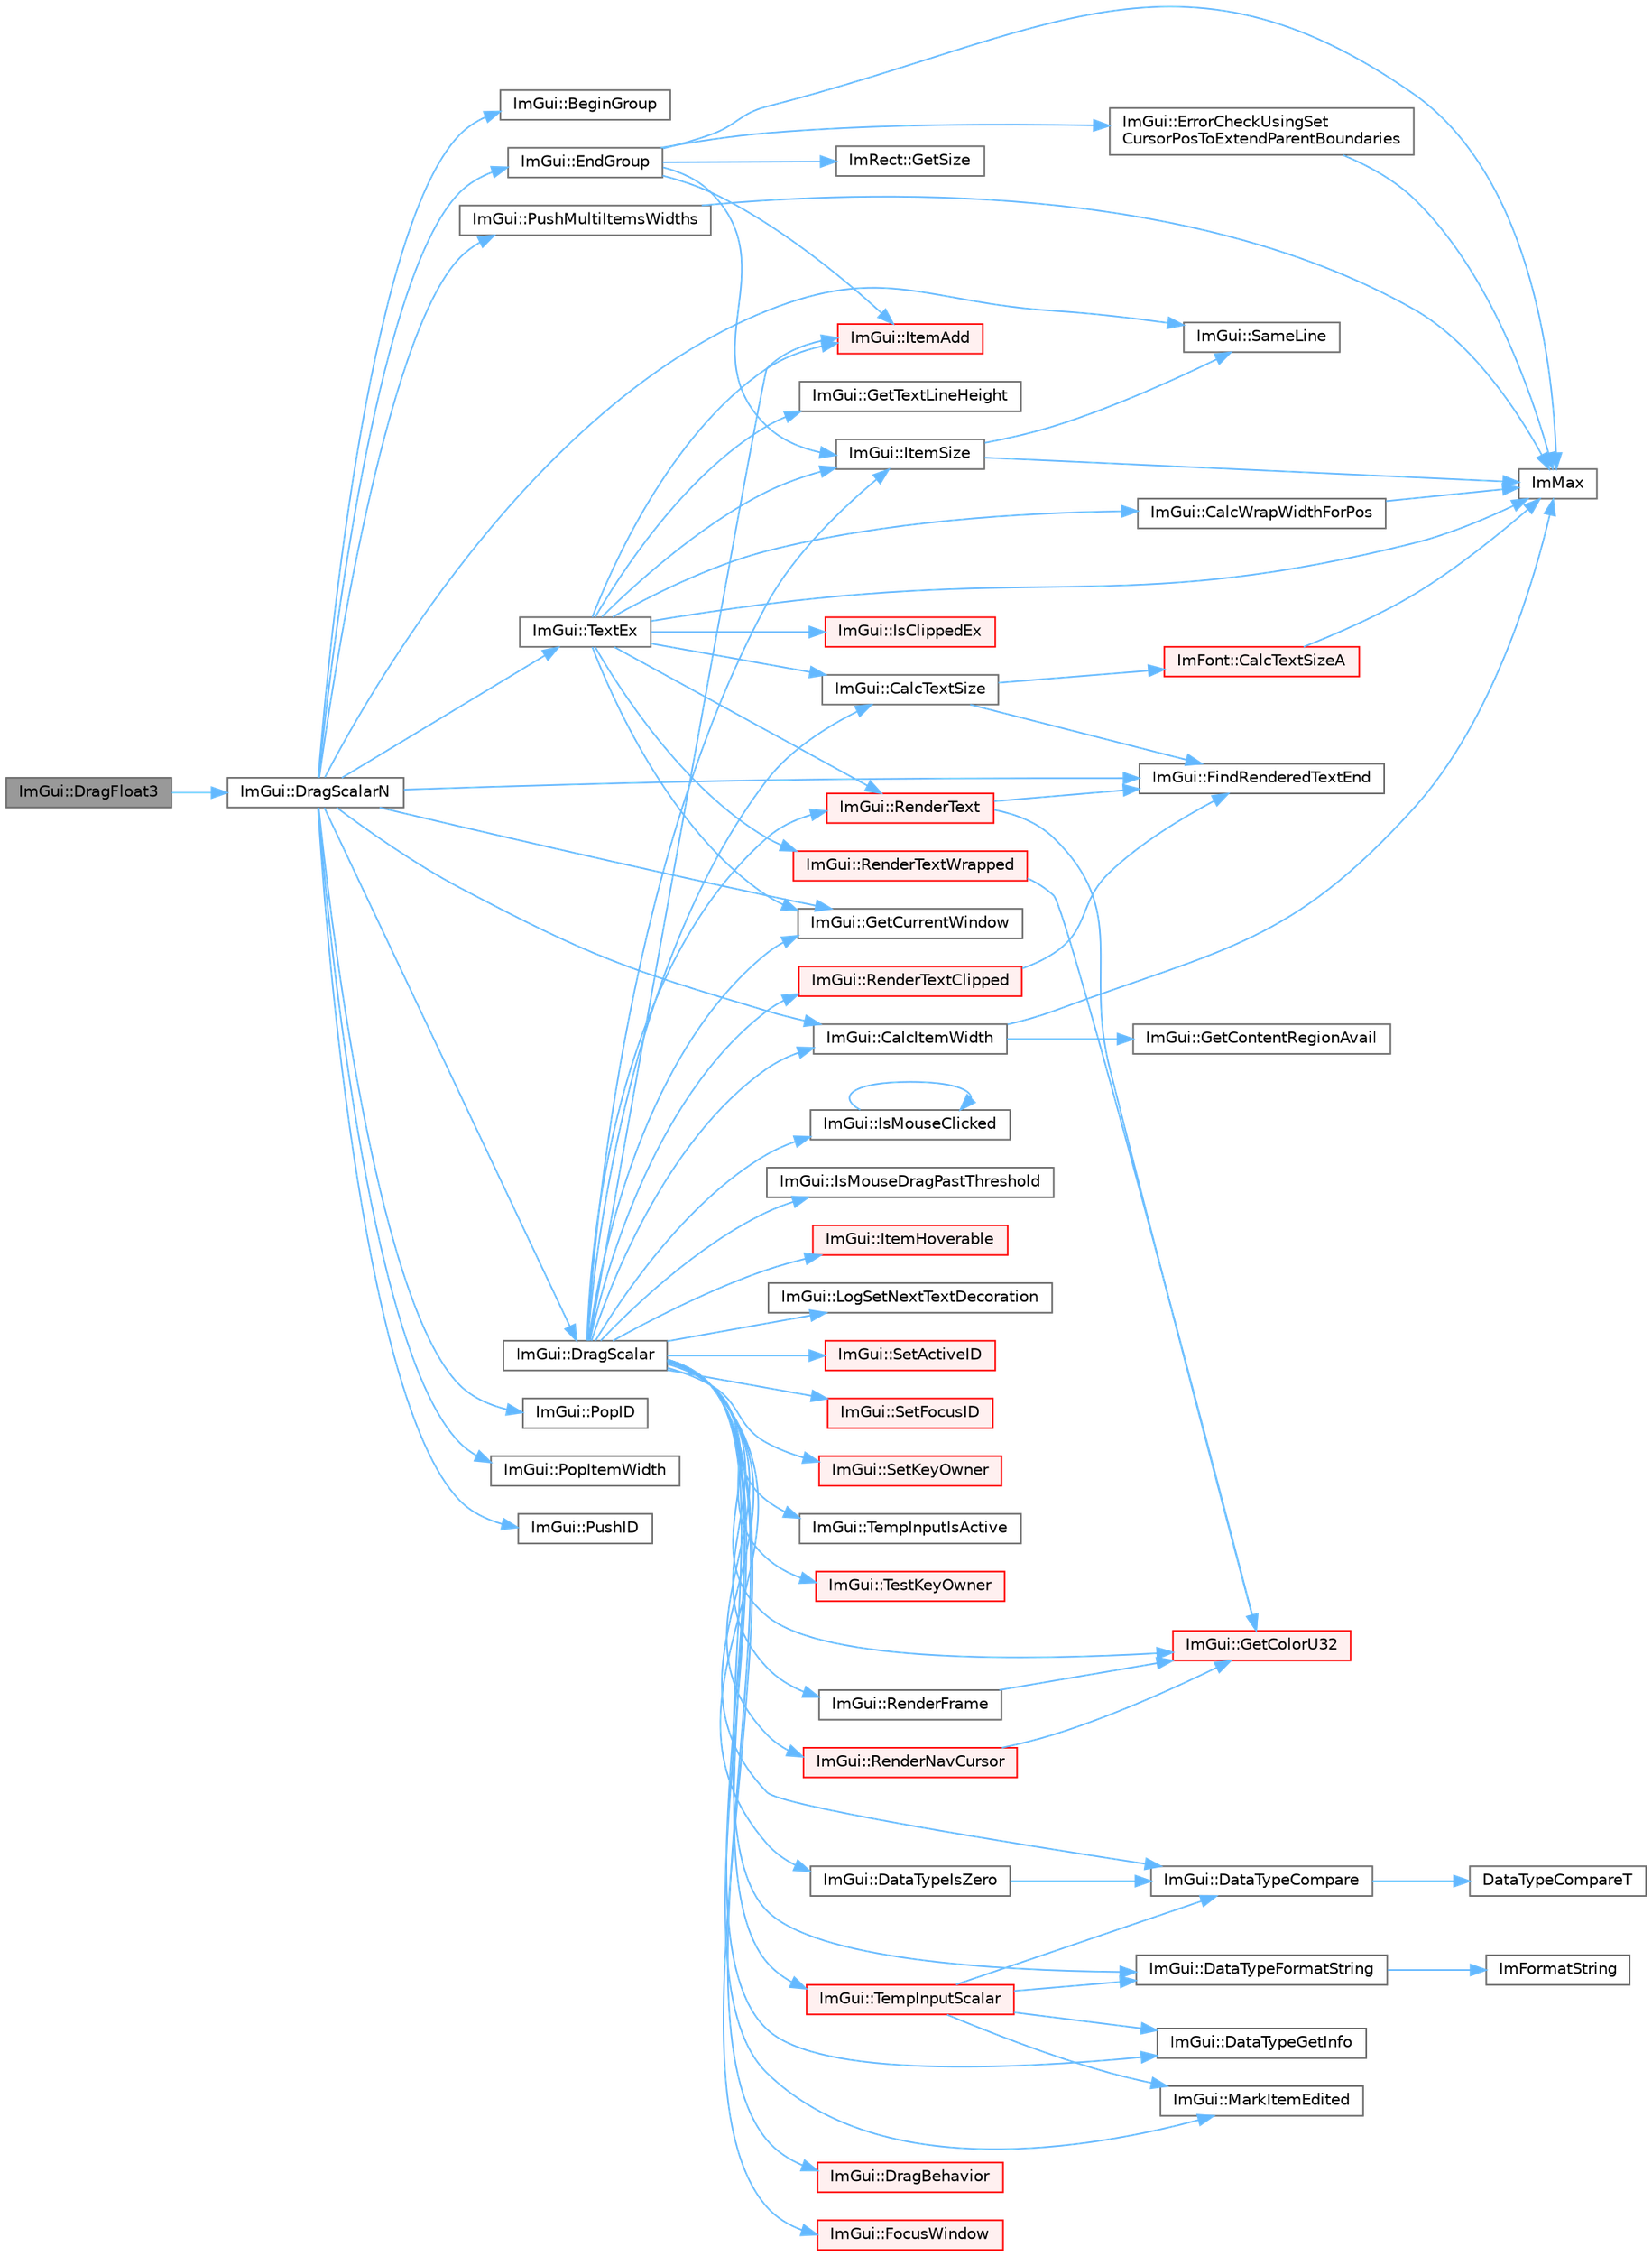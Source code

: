 digraph "ImGui::DragFloat3"
{
 // LATEX_PDF_SIZE
  bgcolor="transparent";
  edge [fontname=Helvetica,fontsize=10,labelfontname=Helvetica,labelfontsize=10];
  node [fontname=Helvetica,fontsize=10,shape=box,height=0.2,width=0.4];
  rankdir="LR";
  Node1 [id="Node000001",label="ImGui::DragFloat3",height=0.2,width=0.4,color="gray40", fillcolor="grey60", style="filled", fontcolor="black",tooltip=" "];
  Node1 -> Node2 [id="edge80_Node000001_Node000002",color="steelblue1",style="solid",tooltip=" "];
  Node2 [id="Node000002",label="ImGui::DragScalarN",height=0.2,width=0.4,color="grey40", fillcolor="white", style="filled",URL="$namespace_im_gui.html#a1265d2b30ced1fca909e26c8f718fcbd",tooltip=" "];
  Node2 -> Node3 [id="edge81_Node000002_Node000003",color="steelblue1",style="solid",tooltip=" "];
  Node3 [id="Node000003",label="ImGui::BeginGroup",height=0.2,width=0.4,color="grey40", fillcolor="white", style="filled",URL="$namespace_im_gui.html#a42407e196b7ed2a8755bff28aae9805f",tooltip=" "];
  Node2 -> Node4 [id="edge82_Node000002_Node000004",color="steelblue1",style="solid",tooltip=" "];
  Node4 [id="Node000004",label="ImGui::CalcItemWidth",height=0.2,width=0.4,color="grey40", fillcolor="white", style="filled",URL="$namespace_im_gui.html#ab3b3ba92ebd8bca4a552dd93321a1994",tooltip=" "];
  Node4 -> Node5 [id="edge83_Node000004_Node000005",color="steelblue1",style="solid",tooltip=" "];
  Node5 [id="Node000005",label="ImGui::GetContentRegionAvail",height=0.2,width=0.4,color="grey40", fillcolor="white", style="filled",URL="$namespace_im_gui.html#a410c8e19b2fea8b52746ca11b3930301",tooltip=" "];
  Node4 -> Node6 [id="edge84_Node000004_Node000006",color="steelblue1",style="solid",tooltip=" "];
  Node6 [id="Node000006",label="ImMax",height=0.2,width=0.4,color="grey40", fillcolor="white", style="filled",URL="$imgui__internal_8h.html#a7667efd95147d0422f140917c71a9226",tooltip=" "];
  Node2 -> Node7 [id="edge85_Node000002_Node000007",color="steelblue1",style="solid",tooltip=" "];
  Node7 [id="Node000007",label="ImGui::DragScalar",height=0.2,width=0.4,color="grey40", fillcolor="white", style="filled",URL="$namespace_im_gui.html#a17d8926e8f44a6d00575b12081c51fe0",tooltip=" "];
  Node7 -> Node4 [id="edge86_Node000007_Node000004",color="steelblue1",style="solid",tooltip=" "];
  Node7 -> Node8 [id="edge87_Node000007_Node000008",color="steelblue1",style="solid",tooltip=" "];
  Node8 [id="Node000008",label="ImGui::CalcTextSize",height=0.2,width=0.4,color="grey40", fillcolor="white", style="filled",URL="$namespace_im_gui.html#a848b9db6cc4a186751c0ecebcaadc33b",tooltip=" "];
  Node8 -> Node9 [id="edge88_Node000008_Node000009",color="steelblue1",style="solid",tooltip=" "];
  Node9 [id="Node000009",label="ImFont::CalcTextSizeA",height=0.2,width=0.4,color="red", fillcolor="#FFF0F0", style="filled",URL="$struct_im_font.html#a418146c00c3dee351a411b952cce5175",tooltip=" "];
  Node9 -> Node6 [id="edge89_Node000009_Node000006",color="steelblue1",style="solid",tooltip=" "];
  Node8 -> Node16 [id="edge90_Node000008_Node000016",color="steelblue1",style="solid",tooltip=" "];
  Node16 [id="Node000016",label="ImGui::FindRenderedTextEnd",height=0.2,width=0.4,color="grey40", fillcolor="white", style="filled",URL="$namespace_im_gui.html#a7671e1dbc803a31b06081b52a771d83f",tooltip=" "];
  Node7 -> Node17 [id="edge91_Node000007_Node000017",color="steelblue1",style="solid",tooltip=" "];
  Node17 [id="Node000017",label="ImGui::DataTypeCompare",height=0.2,width=0.4,color="grey40", fillcolor="white", style="filled",URL="$namespace_im_gui.html#aa859c7a74393669eb8418a82b5b174e7",tooltip=" "];
  Node17 -> Node18 [id="edge92_Node000017_Node000018",color="steelblue1",style="solid",tooltip=" "];
  Node18 [id="Node000018",label="DataTypeCompareT",height=0.2,width=0.4,color="grey40", fillcolor="white", style="filled",URL="$imgui__widgets_8cpp.html#a912c66d17cb3b09d5daac6e6b992a9a2",tooltip=" "];
  Node7 -> Node19 [id="edge93_Node000007_Node000019",color="steelblue1",style="solid",tooltip=" "];
  Node19 [id="Node000019",label="ImGui::DataTypeFormatString",height=0.2,width=0.4,color="grey40", fillcolor="white", style="filled",URL="$namespace_im_gui.html#a5fda8e22d0e4721940aefcb7232b1f82",tooltip=" "];
  Node19 -> Node20 [id="edge94_Node000019_Node000020",color="steelblue1",style="solid",tooltip=" "];
  Node20 [id="Node000020",label="ImFormatString",height=0.2,width=0.4,color="grey40", fillcolor="white", style="filled",URL="$imgui_8cpp.html#a75ccaf7d676b1f567ba888ae42ac3809",tooltip=" "];
  Node7 -> Node21 [id="edge95_Node000007_Node000021",color="steelblue1",style="solid",tooltip=" "];
  Node21 [id="Node000021",label="ImGui::DataTypeGetInfo",height=0.2,width=0.4,color="grey40", fillcolor="white", style="filled",URL="$namespace_im_gui.html#a5b25ed1443e5a28d5a5725892e896578",tooltip=" "];
  Node7 -> Node22 [id="edge96_Node000007_Node000022",color="steelblue1",style="solid",tooltip=" "];
  Node22 [id="Node000022",label="ImGui::DataTypeIsZero",height=0.2,width=0.4,color="grey40", fillcolor="white", style="filled",URL="$namespace_im_gui.html#a983851235a91d00c4e7431444551c36f",tooltip=" "];
  Node22 -> Node17 [id="edge97_Node000022_Node000017",color="steelblue1",style="solid",tooltip=" "];
  Node7 -> Node23 [id="edge98_Node000007_Node000023",color="steelblue1",style="solid",tooltip=" "];
  Node23 [id="Node000023",label="ImGui::DragBehavior",height=0.2,width=0.4,color="red", fillcolor="#FFF0F0", style="filled",URL="$namespace_im_gui.html#a03fd8ebf820fd67eccfa0ee037df2d0c",tooltip=" "];
  Node7 -> Node28 [id="edge99_Node000007_Node000028",color="steelblue1",style="solid",tooltip=" "];
  Node28 [id="Node000028",label="ImGui::FocusWindow",height=0.2,width=0.4,color="red", fillcolor="#FFF0F0", style="filled",URL="$namespace_im_gui.html#a27aa6f2f3aa11778c6d023b1b223f262",tooltip=" "];
  Node7 -> Node45 [id="edge100_Node000007_Node000045",color="steelblue1",style="solid",tooltip=" "];
  Node45 [id="Node000045",label="ImGui::GetColorU32",height=0.2,width=0.4,color="red", fillcolor="#FFF0F0", style="filled",URL="$namespace_im_gui.html#a0de2d9bd347d9866511eb8d014e62556",tooltip=" "];
  Node7 -> Node47 [id="edge101_Node000007_Node000047",color="steelblue1",style="solid",tooltip=" "];
  Node47 [id="Node000047",label="ImGui::GetCurrentWindow",height=0.2,width=0.4,color="grey40", fillcolor="white", style="filled",URL="$namespace_im_gui.html#ac452417b5004ca16a814a72cff153526",tooltip=" "];
  Node7 -> Node48 [id="edge102_Node000007_Node000048",color="steelblue1",style="solid",tooltip=" "];
  Node48 [id="Node000048",label="ImGui::IsMouseClicked",height=0.2,width=0.4,color="grey40", fillcolor="white", style="filled",URL="$namespace_im_gui.html#a2d430db9485d0b3d86d51d5436225495",tooltip=" "];
  Node48 -> Node48 [id="edge103_Node000048_Node000048",color="steelblue1",style="solid",tooltip=" "];
  Node7 -> Node49 [id="edge104_Node000007_Node000049",color="steelblue1",style="solid",tooltip=" "];
  Node49 [id="Node000049",label="ImGui::IsMouseDragPastThreshold",height=0.2,width=0.4,color="grey40", fillcolor="white", style="filled",URL="$namespace_im_gui.html#ad1b3473eaad344022a022acfd45b0f5c",tooltip=" "];
  Node7 -> Node50 [id="edge105_Node000007_Node000050",color="steelblue1",style="solid",tooltip=" "];
  Node50 [id="Node000050",label="ImGui::ItemAdd",height=0.2,width=0.4,color="red", fillcolor="#FFF0F0", style="filled",URL="$namespace_im_gui.html#a0c2ccafc8d403c02a6590ac21157b9ac",tooltip=" "];
  Node7 -> Node101 [id="edge106_Node000007_Node000101",color="steelblue1",style="solid",tooltip=" "];
  Node101 [id="Node000101",label="ImGui::ItemHoverable",height=0.2,width=0.4,color="red", fillcolor="#FFF0F0", style="filled",URL="$namespace_im_gui.html#a1d7304e335dbe35c4d97b67854111ed2",tooltip=" "];
  Node7 -> Node184 [id="edge107_Node000007_Node000184",color="steelblue1",style="solid",tooltip=" "];
  Node184 [id="Node000184",label="ImGui::ItemSize",height=0.2,width=0.4,color="grey40", fillcolor="white", style="filled",URL="$namespace_im_gui.html#a4b5818a652d943ea54e0cec9fb3943d7",tooltip=" "];
  Node184 -> Node6 [id="edge108_Node000184_Node000006",color="steelblue1",style="solid",tooltip=" "];
  Node184 -> Node185 [id="edge109_Node000184_Node000185",color="steelblue1",style="solid",tooltip=" "];
  Node185 [id="Node000185",label="ImGui::SameLine",height=0.2,width=0.4,color="grey40", fillcolor="white", style="filled",URL="$namespace_im_gui.html#addd433eb3aae59119e341e80db474f66",tooltip=" "];
  Node7 -> Node270 [id="edge110_Node000007_Node000270",color="steelblue1",style="solid",tooltip=" "];
  Node270 [id="Node000270",label="ImGui::LogSetNextTextDecoration",height=0.2,width=0.4,color="grey40", fillcolor="white", style="filled",URL="$namespace_im_gui.html#a66bc1e61bff5f2170bcd2d7d071eaa22",tooltip=" "];
  Node7 -> Node292 [id="edge111_Node000007_Node000292",color="steelblue1",style="solid",tooltip=" "];
  Node292 [id="Node000292",label="ImGui::MarkItemEdited",height=0.2,width=0.4,color="grey40", fillcolor="white", style="filled",URL="$namespace_im_gui.html#a83036681a36fbee2d35b5b57a1ef72e6",tooltip=" "];
  Node7 -> Node237 [id="edge112_Node000007_Node000237",color="steelblue1",style="solid",tooltip=" "];
  Node237 [id="Node000237",label="ImGui::RenderFrame",height=0.2,width=0.4,color="grey40", fillcolor="white", style="filled",URL="$namespace_im_gui.html#a6eb97ff501764c37df4ffd99ebadeba7",tooltip=" "];
  Node237 -> Node45 [id="edge113_Node000237_Node000045",color="steelblue1",style="solid",tooltip=" "];
  Node7 -> Node238 [id="edge114_Node000007_Node000238",color="steelblue1",style="solid",tooltip=" "];
  Node238 [id="Node000238",label="ImGui::RenderNavCursor",height=0.2,width=0.4,color="red", fillcolor="#FFF0F0", style="filled",URL="$namespace_im_gui.html#a2722dcfe26c7f6e8cd522102ef5b7df2",tooltip=" "];
  Node238 -> Node45 [id="edge115_Node000238_Node000045",color="steelblue1",style="solid",tooltip=" "];
  Node7 -> Node280 [id="edge116_Node000007_Node000280",color="steelblue1",style="solid",tooltip=" "];
  Node280 [id="Node000280",label="ImGui::RenderText",height=0.2,width=0.4,color="red", fillcolor="#FFF0F0", style="filled",URL="$namespace_im_gui.html#a9971ce57f2a288ac3a12df886c5550d1",tooltip=" "];
  Node280 -> Node16 [id="edge117_Node000280_Node000016",color="steelblue1",style="solid",tooltip=" "];
  Node280 -> Node45 [id="edge118_Node000280_Node000045",color="steelblue1",style="solid",tooltip=" "];
  Node7 -> Node286 [id="edge119_Node000007_Node000286",color="steelblue1",style="solid",tooltip=" "];
  Node286 [id="Node000286",label="ImGui::RenderTextClipped",height=0.2,width=0.4,color="red", fillcolor="#FFF0F0", style="filled",URL="$namespace_im_gui.html#ab362eafae794c7364a6b96ea06f38eb9",tooltip=" "];
  Node286 -> Node16 [id="edge120_Node000286_Node000016",color="steelblue1",style="solid",tooltip=" "];
  Node7 -> Node25 [id="edge121_Node000007_Node000025",color="steelblue1",style="solid",tooltip=" "];
  Node25 [id="Node000025",label="ImGui::SetActiveID",height=0.2,width=0.4,color="red", fillcolor="#FFF0F0", style="filled",URL="$namespace_im_gui.html#a27b8ace13a8c421ee8405f0cbebe4ead",tooltip=" "];
  Node7 -> Node295 [id="edge122_Node000007_Node000295",color="steelblue1",style="solid",tooltip=" "];
  Node295 [id="Node000295",label="ImGui::SetFocusID",height=0.2,width=0.4,color="red", fillcolor="#FFF0F0", style="filled",URL="$namespace_im_gui.html#a8ad578d7141486ff12b59b0c251234e6",tooltip=" "];
  Node7 -> Node221 [id="edge123_Node000007_Node000221",color="steelblue1",style="solid",tooltip=" "];
  Node221 [id="Node000221",label="ImGui::SetKeyOwner",height=0.2,width=0.4,color="red", fillcolor="#FFF0F0", style="filled",URL="$namespace_im_gui.html#ac415798dd69ab045cda84dd14a52c3ea",tooltip=" "];
  Node7 -> Node525 [id="edge124_Node000007_Node000525",color="steelblue1",style="solid",tooltip=" "];
  Node525 [id="Node000525",label="ImGui::TempInputIsActive",height=0.2,width=0.4,color="grey40", fillcolor="white", style="filled",URL="$namespace_im_gui.html#a4e5c8dd9a681f3b8f8f36b07d84ae0e5",tooltip=" "];
  Node7 -> Node526 [id="edge125_Node000007_Node000526",color="steelblue1",style="solid",tooltip=" "];
  Node526 [id="Node000526",label="ImGui::TempInputScalar",height=0.2,width=0.4,color="red", fillcolor="#FFF0F0", style="filled",URL="$namespace_im_gui.html#a392fed3e7db2a75abf217bf84c6abce9",tooltip=" "];
  Node526 -> Node17 [id="edge126_Node000526_Node000017",color="steelblue1",style="solid",tooltip=" "];
  Node526 -> Node19 [id="edge127_Node000526_Node000019",color="steelblue1",style="solid",tooltip=" "];
  Node526 -> Node21 [id="edge128_Node000526_Node000021",color="steelblue1",style="solid",tooltip=" "];
  Node526 -> Node292 [id="edge129_Node000526_Node000292",color="steelblue1",style="solid",tooltip=" "];
  Node7 -> Node208 [id="edge130_Node000007_Node000208",color="steelblue1",style="solid",tooltip=" "];
  Node208 [id="Node000208",label="ImGui::TestKeyOwner",height=0.2,width=0.4,color="red", fillcolor="#FFF0F0", style="filled",URL="$namespace_im_gui.html#ad12c5be2f1c691e4e6656524248824fb",tooltip=" "];
  Node2 -> Node182 [id="edge131_Node000002_Node000182",color="steelblue1",style="solid",tooltip=" "];
  Node182 [id="Node000182",label="ImGui::EndGroup",height=0.2,width=0.4,color="grey40", fillcolor="white", style="filled",URL="$namespace_im_gui.html#a05fc97fc64f28a55486087f503d9a622",tooltip=" "];
  Node182 -> Node179 [id="edge132_Node000182_Node000179",color="steelblue1",style="solid",tooltip=" "];
  Node179 [id="Node000179",label="ImGui::ErrorCheckUsingSet\lCursorPosToExtendParentBoundaries",height=0.2,width=0.4,color="grey40", fillcolor="white", style="filled",URL="$namespace_im_gui.html#ad5832500c14abd9e76e376b82701385b",tooltip=" "];
  Node179 -> Node6 [id="edge133_Node000179_Node000006",color="steelblue1",style="solid",tooltip=" "];
  Node182 -> Node183 [id="edge134_Node000182_Node000183",color="steelblue1",style="solid",tooltip=" "];
  Node183 [id="Node000183",label="ImRect::GetSize",height=0.2,width=0.4,color="grey40", fillcolor="white", style="filled",URL="$struct_im_rect.html#ae459d9c50003058cfb34519a571aaf33",tooltip=" "];
  Node182 -> Node6 [id="edge135_Node000182_Node000006",color="steelblue1",style="solid",tooltip=" "];
  Node182 -> Node50 [id="edge136_Node000182_Node000050",color="steelblue1",style="solid",tooltip=" "];
  Node182 -> Node184 [id="edge137_Node000182_Node000184",color="steelblue1",style="solid",tooltip=" "];
  Node2 -> Node16 [id="edge138_Node000002_Node000016",color="steelblue1",style="solid",tooltip=" "];
  Node2 -> Node47 [id="edge139_Node000002_Node000047",color="steelblue1",style="solid",tooltip=" "];
  Node2 -> Node151 [id="edge140_Node000002_Node000151",color="steelblue1",style="solid",tooltip=" "];
  Node151 [id="Node000151",label="ImGui::PopID",height=0.2,width=0.4,color="grey40", fillcolor="white", style="filled",URL="$namespace_im_gui.html#aba0b2d8f890a5d435ae43d0c4a2d4dd1",tooltip=" "];
  Node2 -> Node172 [id="edge141_Node000002_Node000172",color="steelblue1",style="solid",tooltip=" "];
  Node172 [id="Node000172",label="ImGui::PopItemWidth",height=0.2,width=0.4,color="grey40", fillcolor="white", style="filled",URL="$namespace_im_gui.html#ad29a3fc0cb5dfc7f9fc7224512ce90bf",tooltip=" "];
  Node2 -> Node152 [id="edge142_Node000002_Node000152",color="steelblue1",style="solid",tooltip=" "];
  Node152 [id="Node000152",label="ImGui::PushID",height=0.2,width=0.4,color="grey40", fillcolor="white", style="filled",URL="$namespace_im_gui.html#a27a8533605dc5b8cabf161bf7715bbde",tooltip=" "];
  Node2 -> Node566 [id="edge143_Node000002_Node000566",color="steelblue1",style="solid",tooltip=" "];
  Node566 [id="Node000566",label="ImGui::PushMultiItemsWidths",height=0.2,width=0.4,color="grey40", fillcolor="white", style="filled",URL="$namespace_im_gui.html#a6ec35a6af1a0bbe454d79c2c63b030cc",tooltip=" "];
  Node566 -> Node6 [id="edge144_Node000566_Node000006",color="steelblue1",style="solid",tooltip=" "];
  Node2 -> Node185 [id="edge145_Node000002_Node000185",color="steelblue1",style="solid",tooltip=" "];
  Node2 -> Node567 [id="edge146_Node000002_Node000567",color="steelblue1",style="solid",tooltip=" "];
  Node567 [id="Node000567",label="ImGui::TextEx",height=0.2,width=0.4,color="grey40", fillcolor="white", style="filled",URL="$namespace_im_gui.html#aae6420fec03511fd478d9108f31e6b5f",tooltip=" "];
  Node567 -> Node8 [id="edge147_Node000567_Node000008",color="steelblue1",style="solid",tooltip=" "];
  Node567 -> Node568 [id="edge148_Node000567_Node000568",color="steelblue1",style="solid",tooltip=" "];
  Node568 [id="Node000568",label="ImGui::CalcWrapWidthForPos",height=0.2,width=0.4,color="grey40", fillcolor="white", style="filled",URL="$namespace_im_gui.html#a66416151e58c34cd02973976de66e0e9",tooltip=" "];
  Node568 -> Node6 [id="edge149_Node000568_Node000006",color="steelblue1",style="solid",tooltip=" "];
  Node567 -> Node47 [id="edge150_Node000567_Node000047",color="steelblue1",style="solid",tooltip=" "];
  Node567 -> Node569 [id="edge151_Node000567_Node000569",color="steelblue1",style="solid",tooltip=" "];
  Node569 [id="Node000569",label="ImGui::GetTextLineHeight",height=0.2,width=0.4,color="grey40", fillcolor="white", style="filled",URL="$namespace_im_gui.html#aaba5637199d31ea23d4d143b30a44aff",tooltip=" "];
  Node567 -> Node6 [id="edge152_Node000567_Node000006",color="steelblue1",style="solid",tooltip=" "];
  Node567 -> Node570 [id="edge153_Node000567_Node000570",color="steelblue1",style="solid",tooltip=" "];
  Node570 [id="Node000570",label="ImGui::IsClippedEx",height=0.2,width=0.4,color="red", fillcolor="#FFF0F0", style="filled",URL="$namespace_im_gui.html#a7c21c85f5c95aa4ce6c2bd28bb980d44",tooltip=" "];
  Node567 -> Node50 [id="edge154_Node000567_Node000050",color="steelblue1",style="solid",tooltip=" "];
  Node567 -> Node184 [id="edge155_Node000567_Node000184",color="steelblue1",style="solid",tooltip=" "];
  Node567 -> Node280 [id="edge156_Node000567_Node000280",color="steelblue1",style="solid",tooltip=" "];
  Node567 -> Node571 [id="edge157_Node000567_Node000571",color="steelblue1",style="solid",tooltip=" "];
  Node571 [id="Node000571",label="ImGui::RenderTextWrapped",height=0.2,width=0.4,color="red", fillcolor="#FFF0F0", style="filled",URL="$namespace_im_gui.html#aa483b40f6899e1b289b4bf6c2673d1d2",tooltip=" "];
  Node571 -> Node45 [id="edge158_Node000571_Node000045",color="steelblue1",style="solid",tooltip=" "];
}
